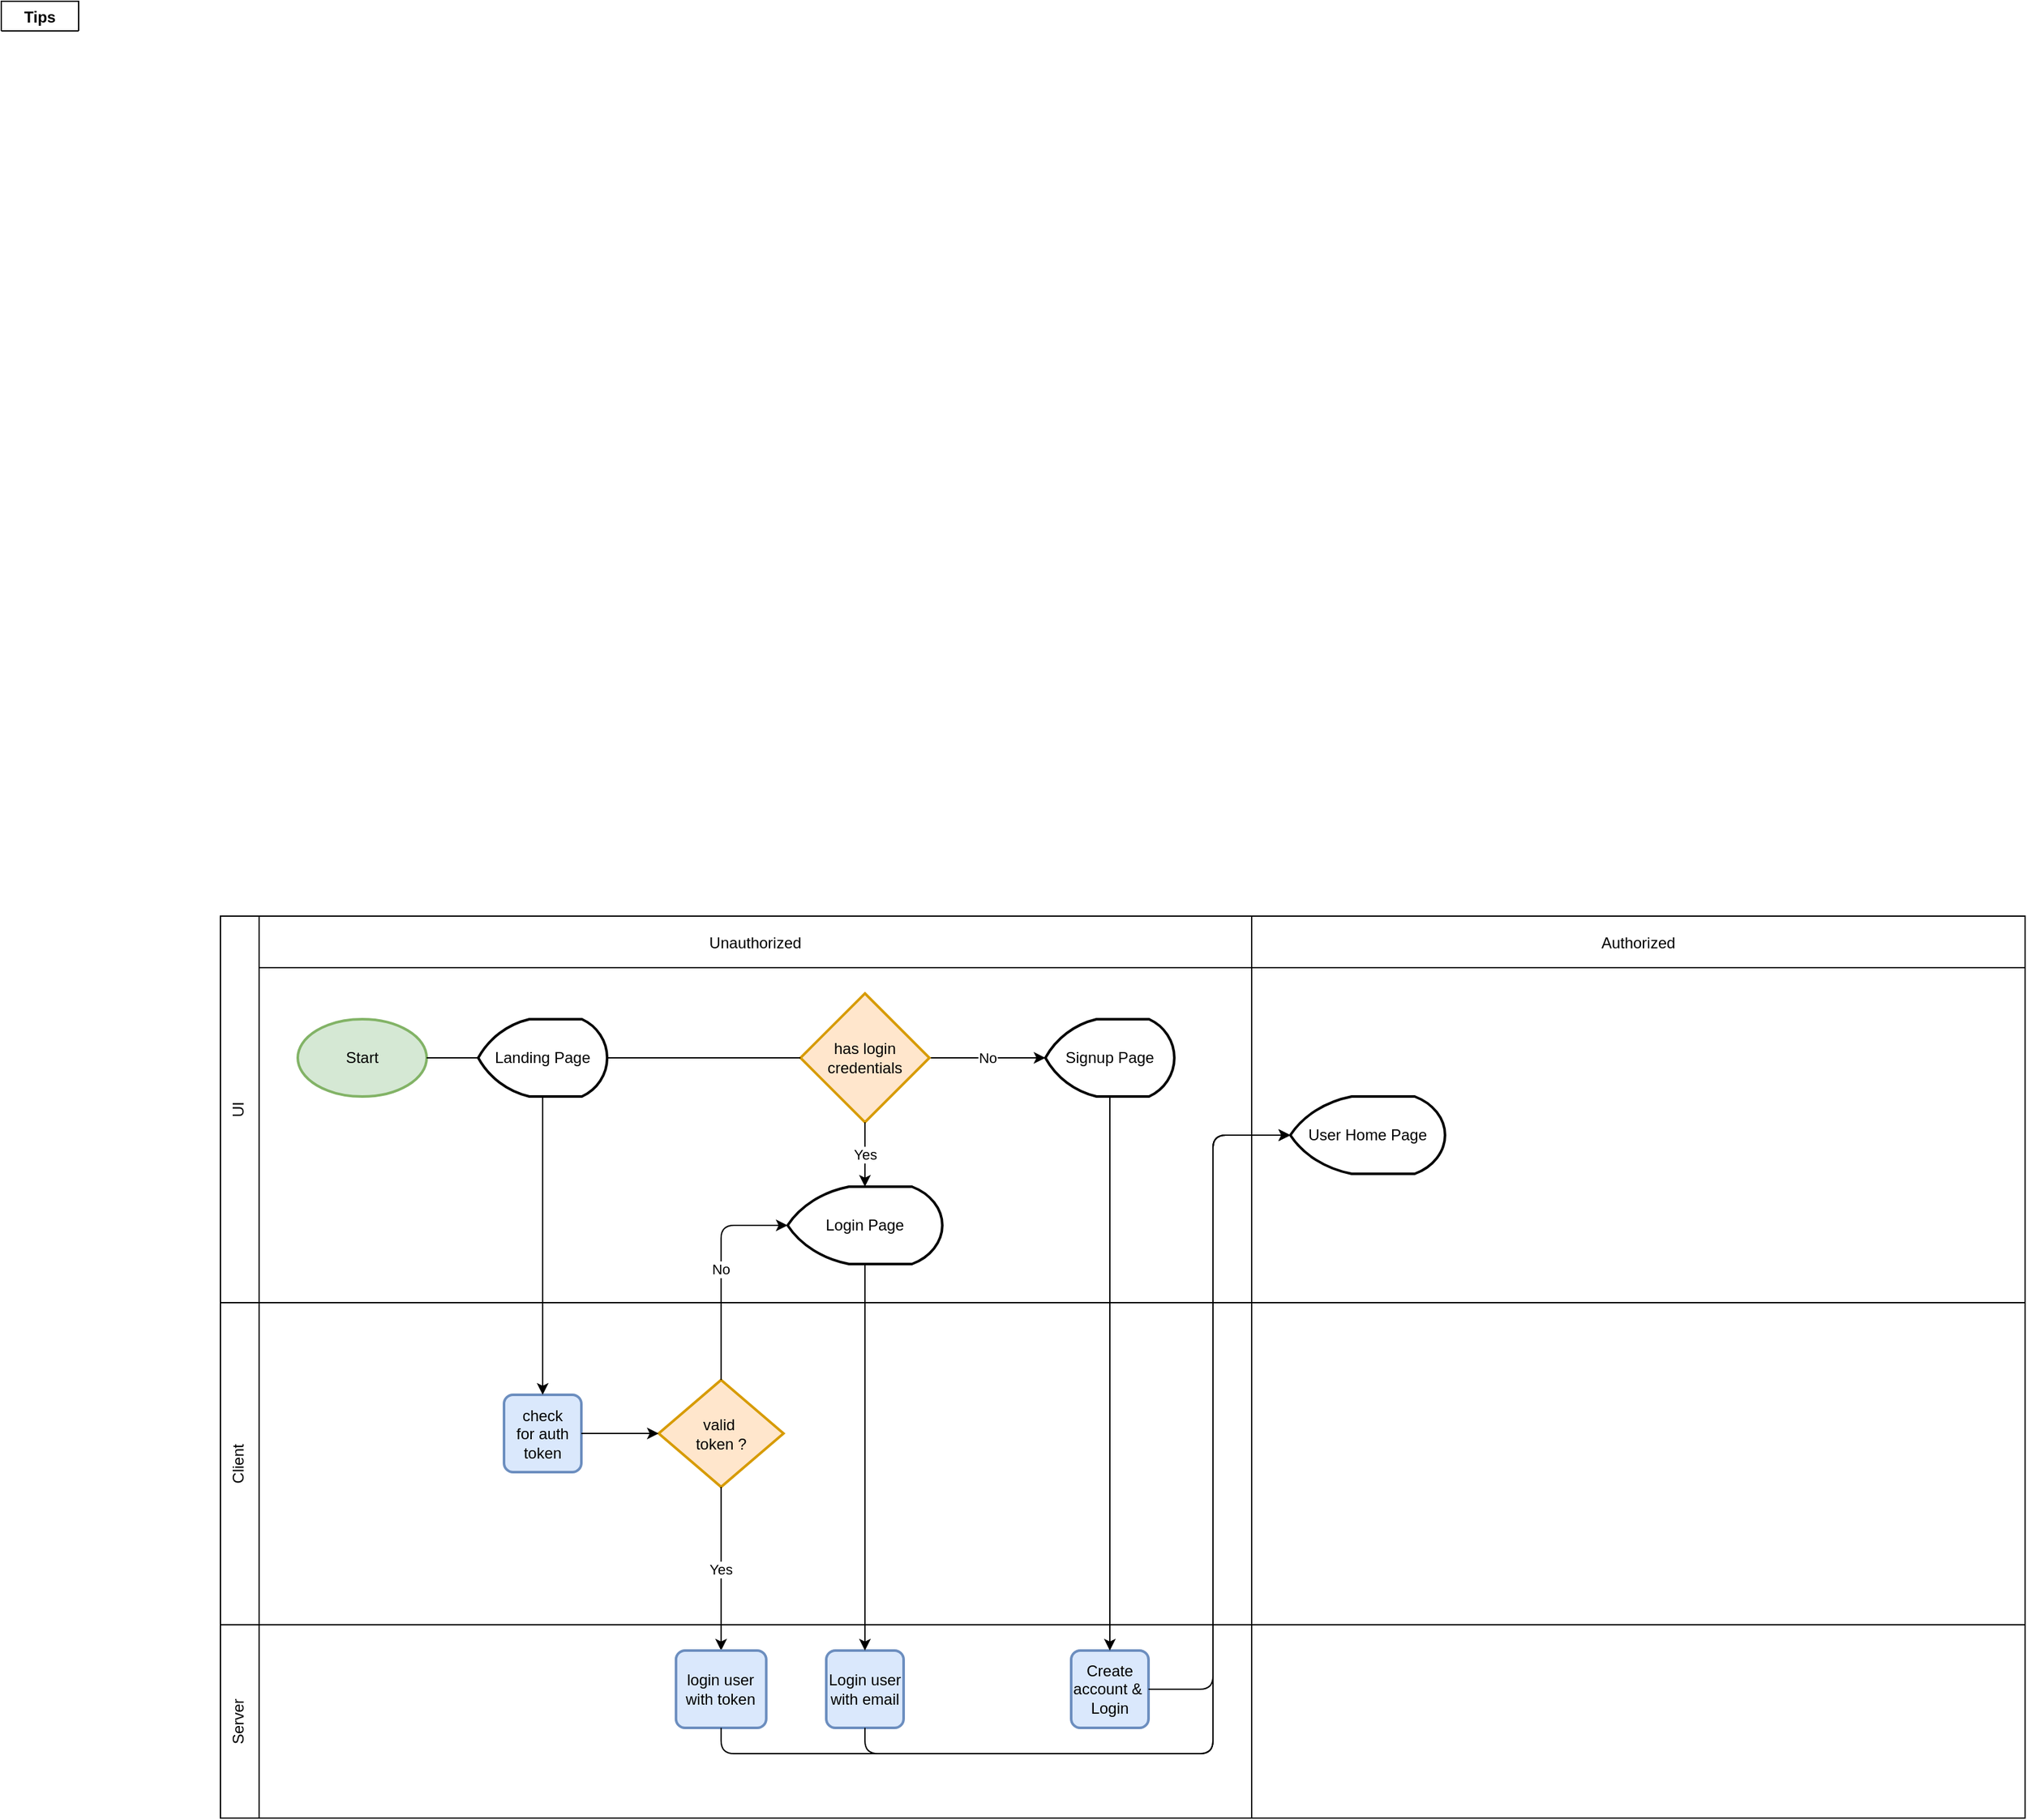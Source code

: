 <mxfile version="15.9.4" type="github">
  <diagram name="Page-1" id="c7488fd3-1785-93aa-aadb-54a6760d102a">
    <mxGraphModel dx="815" dy="942" grid="1" gridSize="10" guides="1" tooltips="1" connect="1" arrows="1" fold="1" page="0" pageScale="1" pageWidth="1100" pageHeight="850" math="0" shadow="0">
      <root>
        <mxCell id="0" />
        <mxCell id="1" parent="0" />
        <mxCell id="myXn_InN5kpEXAYK22Rd-2" value="Tips" style="swimlane;swimlaneFillColor=#E6E6E6;rounded=0;" vertex="1" collapsed="1" parent="1">
          <mxGeometry x="160" y="-220" width="60" height="23" as="geometry">
            <mxRectangle x="160" y="-220" width="460" height="330" as="alternateBounds" />
          </mxGeometry>
        </mxCell>
        <mxCell id="myXn_InN5kpEXAYK22Rd-3" value="&lt;ol&gt;&lt;li&gt;hold shift &amp;amp; alt and use arrows to add the next shape.&lt;/li&gt;&lt;li&gt;release alt (still holding shift)&amp;nbsp; &amp;amp; click to swap shape.&lt;/li&gt;&lt;/ol&gt;" style="text;html=1;align=left;verticalAlign=middle;resizable=0;points=[];autosize=1;strokeColor=none;fillColor=none;rounded=0;" vertex="1" parent="myXn_InN5kpEXAYK22Rd-2">
          <mxGeometry y="30" width="340" height="60" as="geometry" />
        </mxCell>
        <mxCell id="myXn_InN5kpEXAYK22Rd-4" value="&lt;ol&gt;&lt;li&gt;ctrl &amp;amp; drag to resize shape X OR Y-axis from the middle out.&lt;/li&gt;&lt;li&gt;ctrl &amp;amp; shift &amp;amp; drag to resize shape X AND Y-axis from the middle out.&lt;/li&gt;&lt;/ol&gt;" style="text;html=1;align=left;verticalAlign=middle;resizable=0;points=[];autosize=1;strokeColor=none;fillColor=none;rounded=0;" vertex="1" parent="myXn_InN5kpEXAYK22Rd-2">
          <mxGeometry y="70" width="420" height="60" as="geometry" />
        </mxCell>
        <mxCell id="myXn_InN5kpEXAYK22Rd-5" value="&lt;ol&gt;&lt;li&gt;shape &amp;gt; style &amp;gt; copy shape size.&lt;/li&gt;&lt;li&gt;shape &amp;gt; style &amp;gt; paste shape size.&amp;nbsp;&lt;/li&gt;&lt;/ol&gt;" style="text;html=1;align=left;verticalAlign=middle;resizable=0;points=[];autosize=1;strokeColor=none;fillColor=none;rounded=0;" vertex="1" parent="myXn_InN5kpEXAYK22Rd-2">
          <mxGeometry y="110" width="240" height="60" as="geometry" />
        </mxCell>
        <mxCell id="myXn_InN5kpEXAYK22Rd-6" value="&lt;ul&gt;&lt;li&gt;start always green&lt;/li&gt;&lt;li&gt;terminator always red&lt;/li&gt;&lt;li&gt;activity always blue&lt;/li&gt;&lt;li&gt;decision always orange&lt;/li&gt;&lt;/ul&gt;" style="text;html=1;align=left;verticalAlign=middle;resizable=0;points=[];autosize=1;strokeColor=none;fillColor=none;rounded=0;" vertex="1" parent="myXn_InN5kpEXAYK22Rd-2">
          <mxGeometry x="270" y="110" width="180" height="90" as="geometry" />
        </mxCell>
        <mxCell id="myXn_InN5kpEXAYK22Rd-7" value="&lt;ul&gt;&lt;li&gt;use scratch pad for default shapes&amp;amp;styling&lt;/li&gt;&lt;li&gt;create custom libraries for reusable shape collections&lt;/li&gt;&lt;/ul&gt;" style="text;html=1;align=left;verticalAlign=middle;resizable=0;points=[];autosize=1;strokeColor=none;fillColor=none;rounded=0;" vertex="1" parent="myXn_InN5kpEXAYK22Rd-2">
          <mxGeometry y="170" width="340" height="60" as="geometry" />
        </mxCell>
        <mxCell id="myXn_InN5kpEXAYK22Rd-8" value="&lt;ul&gt;&lt;li&gt;Edit &amp;gt; select edges &amp;gt; selects all connectors for bulk editing&lt;/li&gt;&lt;li&gt;Edit &amp;gt; select verticies &amp;gt; selects all shapes for bulk editing&lt;/li&gt;&lt;/ul&gt;" style="text;html=1;align=left;verticalAlign=middle;resizable=0;points=[];autosize=1;strokeColor=none;fillColor=none;rounded=0;" vertex="1" parent="myXn_InN5kpEXAYK22Rd-2">
          <mxGeometry y="220" width="370" height="60" as="geometry" />
        </mxCell>
        <mxCell id="myXn_InN5kpEXAYK22Rd-9" value="&lt;ul&gt;&lt;li&gt;create cross functional flow chart with ctrl+clickwhen selecting table cells&lt;/li&gt;&lt;/ul&gt;" style="text;html=1;align=left;verticalAlign=middle;resizable=0;points=[];autosize=1;strokeColor=none;fillColor=none;rounded=0;" vertex="1" parent="myXn_InN5kpEXAYK22Rd-2">
          <mxGeometry y="280" width="440" height="40" as="geometry" />
        </mxCell>
        <mxCell id="myXn_InN5kpEXAYK22Rd-10" value="" style="shape=table;childLayout=tableLayout;startSize=0;fillColor=none;collapsible=0;recursiveResize=0;expand=0;pointerEvents=0;rounded=0;" vertex="1" parent="1">
          <mxGeometry x="330" y="490" width="1400" height="700" as="geometry" />
        </mxCell>
        <mxCell id="myXn_InN5kpEXAYK22Rd-11" value="" style="swimlane;horizontal=0;fontStyle=0;points=[[0,0.5],[1,0.5]];fillColor=none;strokeColor=none;portConstraint=eastwest;startSize=0;collapsible=0;recursiveResize=0;expand=0;pointerEvents=0;rounded=0;" vertex="1" parent="myXn_InN5kpEXAYK22Rd-10">
          <mxGeometry width="1400" height="300" as="geometry" />
        </mxCell>
        <mxCell id="myXn_InN5kpEXAYK22Rd-12" value="UI" style="swimlane;fontStyle=0;connectable=0;fillColor=none;startSize=0;collapsible=0;recursiveResize=0;expand=0;pointerEvents=0;horizontal=0;labelBackgroundColor=none;labelBorderColor=none;verticalAlign=top;rounded=0;" vertex="1" parent="myXn_InN5kpEXAYK22Rd-11">
          <mxGeometry width="30" height="300" as="geometry">
            <mxRectangle width="30" height="300" as="alternateBounds" />
          </mxGeometry>
        </mxCell>
        <mxCell id="myXn_InN5kpEXAYK22Rd-13" value="Unauthorized" style="swimlane;fontStyle=0;connectable=0;fillColor=none;startSize=40;collapsible=0;recursiveResize=0;expand=0;pointerEvents=0;rounded=0;" vertex="1" parent="myXn_InN5kpEXAYK22Rd-11">
          <mxGeometry x="30" width="770" height="300" as="geometry">
            <mxRectangle width="770" height="300" as="alternateBounds" />
          </mxGeometry>
        </mxCell>
        <mxCell id="myXn_InN5kpEXAYK22Rd-33" value="Start" style="strokeWidth=2;html=1;shape=mxgraph.flowchart.start_1;whiteSpace=wrap;rounded=0;sketch=0;fillColor=#d5e8d4;strokeColor=#82b366;" vertex="1" parent="myXn_InN5kpEXAYK22Rd-13">
          <mxGeometry x="30" y="80" width="100" height="60" as="geometry" />
        </mxCell>
        <mxCell id="myXn_InN5kpEXAYK22Rd-48" value="Landing Page" style="strokeWidth=2;html=1;shape=mxgraph.flowchart.display;whiteSpace=wrap;rounded=0;sketch=0;" vertex="1" parent="myXn_InN5kpEXAYK22Rd-13">
          <mxGeometry x="170.0" y="80" width="100" height="60" as="geometry" />
        </mxCell>
        <mxCell id="myXn_InN5kpEXAYK22Rd-49" value="" style="edgeStyle=orthogonalEdgeStyle;curved=0;rounded=1;sketch=0;orthogonalLoop=1;jettySize=auto;html=1;endArrow=none;" edge="1" parent="myXn_InN5kpEXAYK22Rd-13" source="myXn_InN5kpEXAYK22Rd-33" target="myXn_InN5kpEXAYK22Rd-48">
          <mxGeometry relative="1" as="geometry">
            <mxPoint x="360" y="100" as="sourcePoint" />
            <mxPoint x="520" y="365.75" as="targetPoint" />
          </mxGeometry>
        </mxCell>
        <mxCell id="myXn_InN5kpEXAYK22Rd-50" value="Signup Page" style="strokeWidth=2;html=1;shape=mxgraph.flowchart.display;whiteSpace=wrap;rounded=0;sketch=0;" vertex="1" parent="myXn_InN5kpEXAYK22Rd-13">
          <mxGeometry x="610" y="80" width="100" height="60" as="geometry" />
        </mxCell>
        <mxCell id="myXn_InN5kpEXAYK22Rd-51" value="No" style="edgeStyle=orthogonalEdgeStyle;curved=0;rounded=1;sketch=0;orthogonalLoop=1;jettySize=auto;html=1;startArrow=none;" edge="1" parent="myXn_InN5kpEXAYK22Rd-13" source="myXn_InN5kpEXAYK22Rd-56" target="myXn_InN5kpEXAYK22Rd-50">
          <mxGeometry relative="1" as="geometry" />
        </mxCell>
        <mxCell id="myXn_InN5kpEXAYK22Rd-56" value="has login credentials" style="strokeWidth=2;html=1;shape=mxgraph.flowchart.decision;whiteSpace=wrap;rounded=0;sketch=0;fillColor=#ffe6cc;strokeColor=#d79b00;" vertex="1" parent="myXn_InN5kpEXAYK22Rd-13">
          <mxGeometry x="420" y="60" width="100" height="100" as="geometry" />
        </mxCell>
        <mxCell id="myXn_InN5kpEXAYK22Rd-57" value="" style="edgeStyle=orthogonalEdgeStyle;curved=0;rounded=1;sketch=0;orthogonalLoop=1;jettySize=auto;html=1;endArrow=none;" edge="1" parent="myXn_InN5kpEXAYK22Rd-13" source="myXn_InN5kpEXAYK22Rd-48" target="myXn_InN5kpEXAYK22Rd-56">
          <mxGeometry relative="1" as="geometry">
            <mxPoint x="620" y="110" as="sourcePoint" />
            <mxPoint x="890" y="110" as="targetPoint" />
          </mxGeometry>
        </mxCell>
        <mxCell id="myXn_InN5kpEXAYK22Rd-58" value="Login Page" style="strokeWidth=2;html=1;shape=mxgraph.flowchart.display;whiteSpace=wrap;rounded=0;sketch=0;" vertex="1" parent="myXn_InN5kpEXAYK22Rd-13">
          <mxGeometry x="410" y="210" width="120" height="60" as="geometry" />
        </mxCell>
        <mxCell id="myXn_InN5kpEXAYK22Rd-59" value="Yes" style="edgeStyle=orthogonalEdgeStyle;curved=0;rounded=1;sketch=0;orthogonalLoop=1;jettySize=auto;html=1;" edge="1" parent="myXn_InN5kpEXAYK22Rd-13" source="myXn_InN5kpEXAYK22Rd-56" target="myXn_InN5kpEXAYK22Rd-58">
          <mxGeometry relative="1" as="geometry" />
        </mxCell>
        <mxCell id="myXn_InN5kpEXAYK22Rd-26" value="Authorized" style="swimlane;fontStyle=0;connectable=0;fillColor=none;startSize=40;collapsible=0;recursiveResize=0;expand=0;pointerEvents=0;rounded=0;" vertex="1" parent="myXn_InN5kpEXAYK22Rd-11">
          <mxGeometry x="800" width="600" height="300" as="geometry">
            <mxRectangle width="600" height="300" as="alternateBounds" />
          </mxGeometry>
        </mxCell>
        <mxCell id="myXn_InN5kpEXAYK22Rd-68" value="User Home Page" style="strokeWidth=2;html=1;shape=mxgraph.flowchart.display;whiteSpace=wrap;rounded=0;sketch=0;" vertex="1" parent="myXn_InN5kpEXAYK22Rd-26">
          <mxGeometry x="30" y="140" width="120" height="60" as="geometry" />
        </mxCell>
        <mxCell id="myXn_InN5kpEXAYK22Rd-14" value="" style="swimlane;horizontal=0;fontStyle=0;points=[[0,0.5],[1,0.5]];fillColor=none;strokeColor=none;portConstraint=eastwest;startSize=0;collapsible=0;recursiveResize=0;expand=0;pointerEvents=0;rounded=0;" vertex="1" parent="myXn_InN5kpEXAYK22Rd-10">
          <mxGeometry y="300" width="1400" height="250" as="geometry" />
        </mxCell>
        <mxCell id="myXn_InN5kpEXAYK22Rd-15" value="Client" style="swimlane;fontStyle=0;connectable=0;fillColor=none;startSize=0;collapsible=0;recursiveResize=0;expand=0;pointerEvents=0;horizontal=0;verticalAlign=top;rounded=0;" vertex="1" parent="myXn_InN5kpEXAYK22Rd-14">
          <mxGeometry width="30" height="250" as="geometry">
            <mxRectangle width="30" height="250" as="alternateBounds" />
          </mxGeometry>
        </mxCell>
        <mxCell id="myXn_InN5kpEXAYK22Rd-16" value="" style="swimlane;fontStyle=0;connectable=0;fillColor=none;startSize=0;collapsible=0;recursiveResize=0;expand=0;pointerEvents=0;rounded=0;" vertex="1" parent="myXn_InN5kpEXAYK22Rd-14">
          <mxGeometry x="30" width="770" height="250" as="geometry">
            <mxRectangle width="770" height="250" as="alternateBounds" />
          </mxGeometry>
        </mxCell>
        <mxCell id="myXn_InN5kpEXAYK22Rd-34" value="check&lt;br&gt;for auth token" style="rounded=1;whiteSpace=wrap;html=1;absoluteArcSize=1;arcSize=14;strokeWidth=2;fontFamily=Helvetica;fontSize=12;align=center;strokeColor=#6c8ebf;fillColor=#dae8fc;sketch=0;" vertex="1" parent="myXn_InN5kpEXAYK22Rd-16">
          <mxGeometry x="190" y="71.5" width="60" height="60" as="geometry" />
        </mxCell>
        <mxCell id="myXn_InN5kpEXAYK22Rd-39" value="valid&amp;nbsp;&lt;br&gt;token ?" style="strokeWidth=2;html=1;shape=mxgraph.flowchart.decision;whiteSpace=wrap;fontFamily=Helvetica;fontSize=12;align=center;strokeColor=#d79b00;fillColor=#ffe6cc;sketch=0;" vertex="1" parent="myXn_InN5kpEXAYK22Rd-16">
          <mxGeometry x="310" y="60" width="96.83" height="83" as="geometry" />
        </mxCell>
        <mxCell id="myXn_InN5kpEXAYK22Rd-40" value="" style="edgeStyle=orthogonalEdgeStyle;curved=0;rounded=1;sketch=0;orthogonalLoop=1;jettySize=auto;html=1;" edge="1" parent="myXn_InN5kpEXAYK22Rd-16" source="myXn_InN5kpEXAYK22Rd-34" target="myXn_InN5kpEXAYK22Rd-39">
          <mxGeometry relative="1" as="geometry" />
        </mxCell>
        <mxCell id="myXn_InN5kpEXAYK22Rd-27" style="swimlane;fontStyle=0;connectable=0;fillColor=none;startSize=0;collapsible=0;recursiveResize=0;expand=0;pointerEvents=0;rounded=0;" vertex="1" parent="myXn_InN5kpEXAYK22Rd-14">
          <mxGeometry x="800" width="600" height="250" as="geometry">
            <mxRectangle width="600" height="250" as="alternateBounds" />
          </mxGeometry>
        </mxCell>
        <mxCell id="myXn_InN5kpEXAYK22Rd-43" value="Yes" style="edgeStyle=orthogonalEdgeStyle;curved=0;rounded=1;sketch=0;orthogonalLoop=1;jettySize=auto;html=1;exitX=0.5;exitY=1;exitDx=0;exitDy=0;exitPerimeter=0;" edge="1" parent="myXn_InN5kpEXAYK22Rd-10" source="myXn_InN5kpEXAYK22Rd-39" target="myXn_InN5kpEXAYK22Rd-42">
          <mxGeometry relative="1" as="geometry">
            <mxPoint x="55.12" y="620" as="sourcePoint" />
            <Array as="points">
              <mxPoint x="390.12" y="620" />
            </Array>
          </mxGeometry>
        </mxCell>
        <mxCell id="myXn_InN5kpEXAYK22Rd-17" value="" style="swimlane;horizontal=0;fontStyle=0;points=[[0,0.5],[1,0.5]];fillColor=none;strokeColor=none;portConstraint=eastwest;startSize=0;collapsible=0;recursiveResize=0;expand=0;pointerEvents=0;rounded=0;" vertex="1" parent="myXn_InN5kpEXAYK22Rd-10">
          <mxGeometry y="550" width="1400" height="150" as="geometry" />
        </mxCell>
        <mxCell id="myXn_InN5kpEXAYK22Rd-18" value="Server" style="swimlane;fontStyle=0;connectable=0;fillColor=none;startSize=0;collapsible=0;recursiveResize=0;expand=0;pointerEvents=0;horizontal=0;verticalAlign=top;rounded=0;" vertex="1" parent="myXn_InN5kpEXAYK22Rd-17">
          <mxGeometry width="30" height="150" as="geometry">
            <mxRectangle width="30" height="150" as="alternateBounds" />
          </mxGeometry>
        </mxCell>
        <mxCell id="myXn_InN5kpEXAYK22Rd-19" value="" style="swimlane;fontStyle=0;connectable=0;fillColor=none;startSize=0;collapsible=0;recursiveResize=0;expand=0;pointerEvents=0;rounded=0;" vertex="1" parent="myXn_InN5kpEXAYK22Rd-17">
          <mxGeometry x="30" width="770" height="150" as="geometry">
            <mxRectangle width="770" height="150" as="alternateBounds" />
          </mxGeometry>
        </mxCell>
        <mxCell id="myXn_InN5kpEXAYK22Rd-42" value="login user with token" style="rounded=1;whiteSpace=wrap;html=1;absoluteArcSize=1;arcSize=14;strokeWidth=2;fontFamily=Helvetica;fontSize=12;align=center;strokeColor=#6c8ebf;fillColor=#dae8fc;sketch=0;" vertex="1" parent="myXn_InN5kpEXAYK22Rd-19">
          <mxGeometry x="323.42" y="20" width="70" height="60" as="geometry" />
        </mxCell>
        <mxCell id="myXn_InN5kpEXAYK22Rd-60" value="Login user with email" style="rounded=1;whiteSpace=wrap;html=1;absoluteArcSize=1;arcSize=14;strokeWidth=2;sketch=0;fillColor=#dae8fc;strokeColor=#6c8ebf;" vertex="1" parent="myXn_InN5kpEXAYK22Rd-19">
          <mxGeometry x="440" y="20" width="60" height="60" as="geometry" />
        </mxCell>
        <mxCell id="myXn_InN5kpEXAYK22Rd-63" value="Create account &amp;amp;&amp;nbsp;&lt;br&gt;Login" style="rounded=1;whiteSpace=wrap;html=1;absoluteArcSize=1;arcSize=14;strokeWidth=2;sketch=0;fillColor=#dae8fc;strokeColor=#6c8ebf;" vertex="1" parent="myXn_InN5kpEXAYK22Rd-19">
          <mxGeometry x="630" y="20" width="60" height="60" as="geometry" />
        </mxCell>
        <mxCell id="myXn_InN5kpEXAYK22Rd-28" style="swimlane;fontStyle=0;connectable=0;fillColor=none;startSize=0;collapsible=0;recursiveResize=0;expand=0;pointerEvents=0;rounded=0;" vertex="1" parent="myXn_InN5kpEXAYK22Rd-17">
          <mxGeometry x="800" width="600" height="150" as="geometry">
            <mxRectangle width="600" height="150" as="alternateBounds" />
          </mxGeometry>
        </mxCell>
        <mxCell id="myXn_InN5kpEXAYK22Rd-35" value="" style="edgeStyle=orthogonalEdgeStyle;curved=0;rounded=1;sketch=0;orthogonalLoop=1;jettySize=auto;html=1;startArrow=none;" edge="1" parent="myXn_InN5kpEXAYK22Rd-10" source="myXn_InN5kpEXAYK22Rd-48" target="myXn_InN5kpEXAYK22Rd-34">
          <mxGeometry relative="1" as="geometry" />
        </mxCell>
        <mxCell id="myXn_InN5kpEXAYK22Rd-61" value="" style="edgeStyle=orthogonalEdgeStyle;curved=0;rounded=1;sketch=0;orthogonalLoop=1;jettySize=auto;html=1;" edge="1" parent="myXn_InN5kpEXAYK22Rd-10" source="myXn_InN5kpEXAYK22Rd-58" target="myXn_InN5kpEXAYK22Rd-60">
          <mxGeometry relative="1" as="geometry" />
        </mxCell>
        <mxCell id="myXn_InN5kpEXAYK22Rd-64" value="" style="edgeStyle=orthogonalEdgeStyle;curved=0;rounded=1;sketch=0;orthogonalLoop=1;jettySize=auto;html=1;" edge="1" parent="myXn_InN5kpEXAYK22Rd-10" source="myXn_InN5kpEXAYK22Rd-50" target="myXn_InN5kpEXAYK22Rd-63">
          <mxGeometry relative="1" as="geometry" />
        </mxCell>
        <mxCell id="myXn_InN5kpEXAYK22Rd-66" value="No" style="edgeStyle=orthogonalEdgeStyle;curved=0;rounded=1;sketch=0;orthogonalLoop=1;jettySize=auto;html=1;exitX=0.5;exitY=0;exitDx=0;exitDy=0;exitPerimeter=0;entryX=0;entryY=0.5;entryDx=0;entryDy=0;entryPerimeter=0;" edge="1" parent="myXn_InN5kpEXAYK22Rd-10" source="myXn_InN5kpEXAYK22Rd-39" target="myXn_InN5kpEXAYK22Rd-58">
          <mxGeometry relative="1" as="geometry" />
        </mxCell>
        <mxCell id="myXn_InN5kpEXAYK22Rd-69" style="edgeStyle=orthogonalEdgeStyle;curved=0;rounded=1;sketch=0;orthogonalLoop=1;jettySize=auto;html=1;exitX=1;exitY=0.5;exitDx=0;exitDy=0;entryX=0;entryY=0.5;entryDx=0;entryDy=0;entryPerimeter=0;" edge="1" parent="myXn_InN5kpEXAYK22Rd-10" source="myXn_InN5kpEXAYK22Rd-63" target="myXn_InN5kpEXAYK22Rd-68">
          <mxGeometry relative="1" as="geometry">
            <Array as="points">
              <mxPoint x="770" y="600" />
              <mxPoint x="770" y="170" />
            </Array>
          </mxGeometry>
        </mxCell>
        <mxCell id="myXn_InN5kpEXAYK22Rd-70" style="edgeStyle=orthogonalEdgeStyle;curved=0;rounded=1;sketch=0;orthogonalLoop=1;jettySize=auto;html=1;exitX=0.5;exitY=1;exitDx=0;exitDy=0;entryX=0;entryY=0.5;entryDx=0;entryDy=0;entryPerimeter=0;" edge="1" parent="myXn_InN5kpEXAYK22Rd-10" source="myXn_InN5kpEXAYK22Rd-60" target="myXn_InN5kpEXAYK22Rd-68">
          <mxGeometry relative="1" as="geometry">
            <Array as="points">
              <mxPoint x="500" y="650" />
              <mxPoint x="770" y="650" />
              <mxPoint x="770" y="170" />
            </Array>
          </mxGeometry>
        </mxCell>
        <mxCell id="myXn_InN5kpEXAYK22Rd-71" style="edgeStyle=orthogonalEdgeStyle;curved=0;rounded=1;sketch=0;orthogonalLoop=1;jettySize=auto;html=1;exitX=0.5;exitY=1;exitDx=0;exitDy=0;entryX=0;entryY=0.5;entryDx=0;entryDy=0;entryPerimeter=0;" edge="1" parent="myXn_InN5kpEXAYK22Rd-10" source="myXn_InN5kpEXAYK22Rd-42" target="myXn_InN5kpEXAYK22Rd-68">
          <mxGeometry relative="1" as="geometry">
            <Array as="points">
              <mxPoint x="388" y="650" />
              <mxPoint x="770" y="650" />
              <mxPoint x="770" y="170" />
            </Array>
          </mxGeometry>
        </mxCell>
      </root>
    </mxGraphModel>
  </diagram>
</mxfile>
